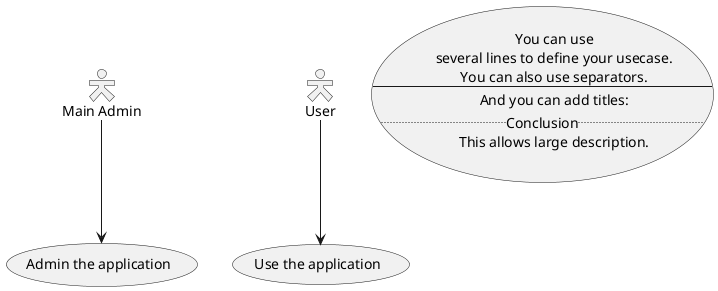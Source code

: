 @startuml
skinparam actorStyle Hollow 

"Main Admin" as Admin
"Use the application" as (Use)
usecase UC1 as "You can use
several lines to define your usecase.
You can also use separators.
--
And you can add titles:
..Conclusion..
This allows large description."

:User: --> (Use)
Admin --> (Admin the application)
@enduml